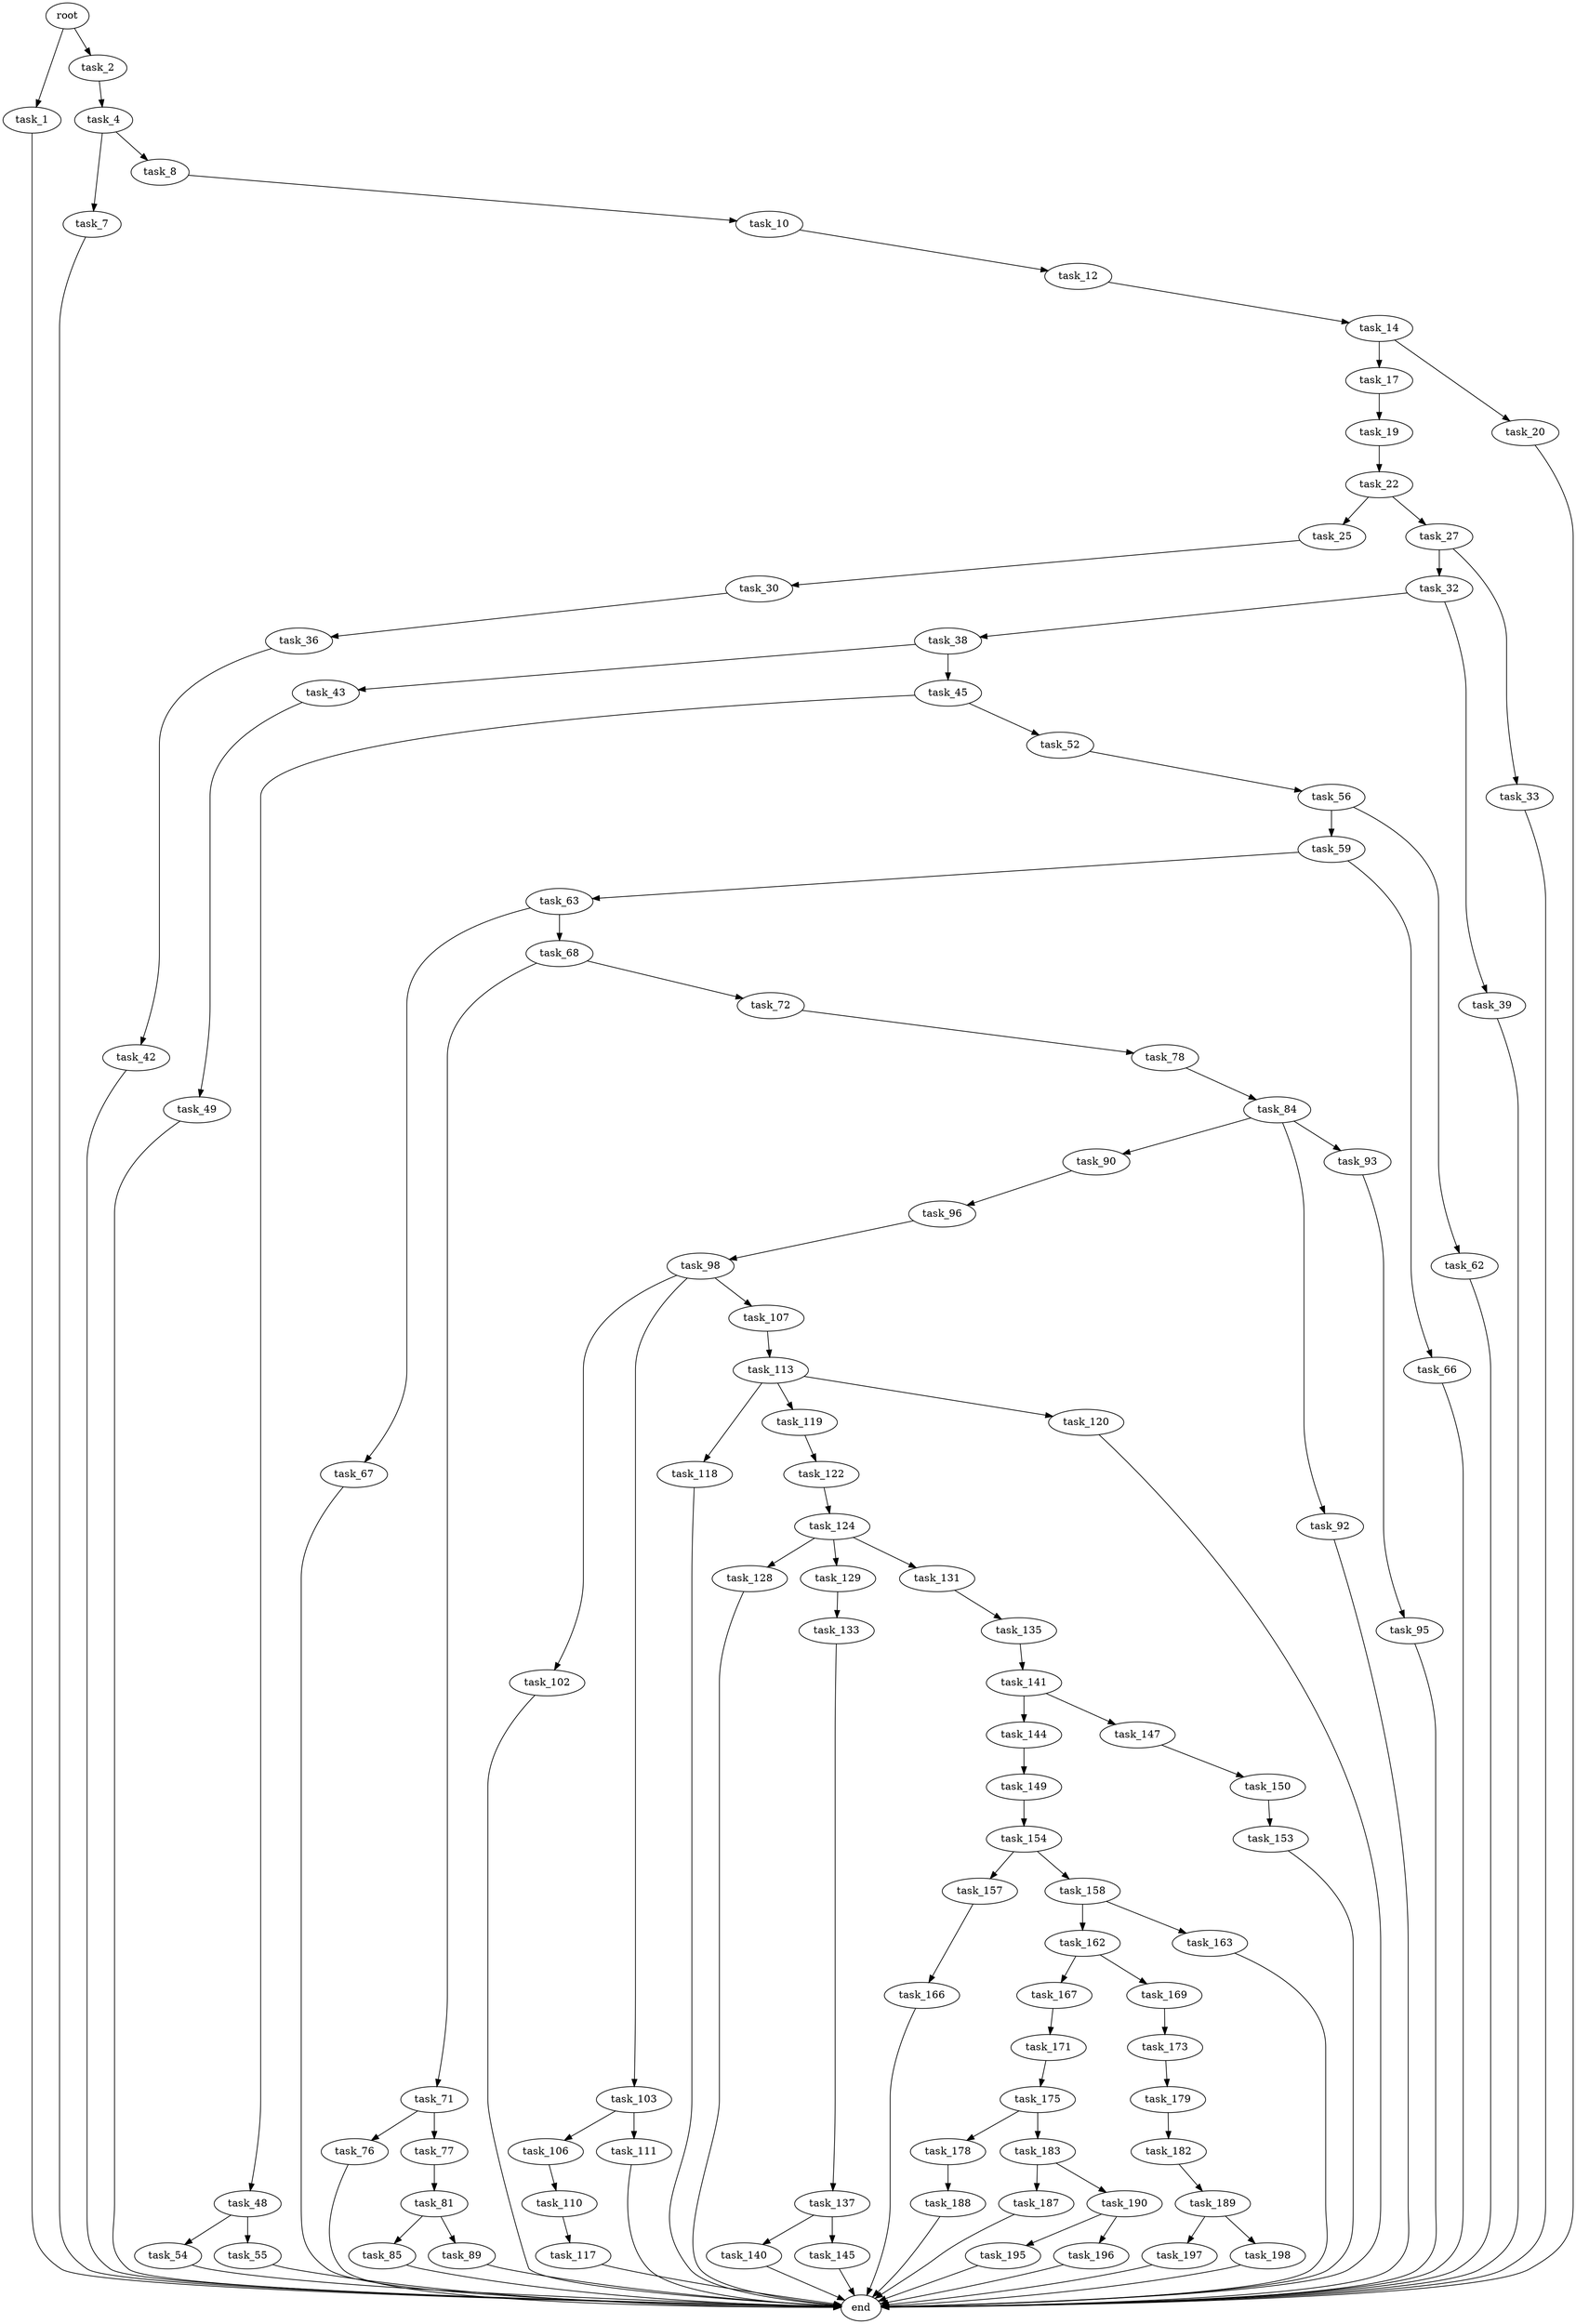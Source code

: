 digraph G {
  root [size="0.000000"];
  task_1 [size="8589934592.000000"];
  task_2 [size="1311523624562.000000"];
  task_4 [size="68719476736.000000"];
  task_7 [size="1073741824000.000000"];
  task_8 [size="6025141626.000000"];
  task_10 [size="28991029248.000000"];
  task_12 [size="231928233984.000000"];
  task_14 [size="34563747995.000000"];
  task_17 [size="294422243339.000000"];
  task_19 [size="650436387727.000000"];
  task_20 [size="922826964.000000"];
  task_22 [size="68719476736.000000"];
  task_25 [size="62807017397.000000"];
  task_27 [size="167705491776.000000"];
  task_30 [size="8589934592.000000"];
  task_32 [size="1922499111.000000"];
  task_33 [size="231928233984.000000"];
  task_36 [size="379162299763.000000"];
  task_38 [size="20809391907.000000"];
  task_39 [size="368293445632.000000"];
  task_42 [size="478258447183.000000"];
  task_43 [size="6510543473.000000"];
  task_45 [size="1075662613.000000"];
  task_48 [size="8364528240.000000"];
  task_49 [size="920958446005.000000"];
  task_52 [size="12524207217.000000"];
  task_54 [size="8589934592.000000"];
  task_55 [size="8589934592.000000"];
  task_56 [size="15852209089.000000"];
  task_59 [size="1073741824000.000000"];
  task_62 [size="2218686465.000000"];
  task_63 [size="237429519853.000000"];
  task_66 [size="134217728000.000000"];
  task_67 [size="868890143.000000"];
  task_68 [size="549755813888.000000"];
  task_71 [size="105012803743.000000"];
  task_72 [size="17340972284.000000"];
  task_76 [size="12720574458.000000"];
  task_77 [size="129480428757.000000"];
  task_78 [size="6059811241.000000"];
  task_81 [size="6410920761.000000"];
  task_84 [size="25258838568.000000"];
  task_85 [size="8589934592.000000"];
  task_89 [size="392706205348.000000"];
  task_90 [size="1073741824000.000000"];
  task_92 [size="104401590979.000000"];
  task_93 [size="163503483715.000000"];
  task_95 [size="636245655439.000000"];
  task_96 [size="8589934592.000000"];
  task_98 [size="148435288169.000000"];
  task_102 [size="549755813888.000000"];
  task_103 [size="9294179561.000000"];
  task_106 [size="263945316069.000000"];
  task_107 [size="68719476736.000000"];
  task_110 [size="922780377.000000"];
  task_111 [size="549755813888.000000"];
  task_113 [size="134217728000.000000"];
  task_117 [size="1073741824000.000000"];
  task_118 [size="4374665423.000000"];
  task_119 [size="68719476736.000000"];
  task_120 [size="16833644356.000000"];
  task_122 [size="29140080773.000000"];
  task_124 [size="801658573173.000000"];
  task_128 [size="451525105360.000000"];
  task_129 [size="940396098.000000"];
  task_131 [size="1882682237.000000"];
  task_133 [size="28991029248.000000"];
  task_135 [size="158006827342.000000"];
  task_137 [size="177607351349.000000"];
  task_140 [size="343958808469.000000"];
  task_141 [size="1073741824000.000000"];
  task_144 [size="1146623307.000000"];
  task_145 [size="20118174502.000000"];
  task_147 [size="8589934592.000000"];
  task_149 [size="21117043464.000000"];
  task_150 [size="262153575083.000000"];
  task_153 [size="212868465361.000000"];
  task_154 [size="191758948700.000000"];
  task_157 [size="337925324285.000000"];
  task_158 [size="33279256750.000000"];
  task_162 [size="38233005001.000000"];
  task_163 [size="8589934592.000000"];
  task_166 [size="231928233984.000000"];
  task_167 [size="1073741824000.000000"];
  task_169 [size="326553707833.000000"];
  task_171 [size="3408210567.000000"];
  task_173 [size="160127450121.000000"];
  task_175 [size="30702495809.000000"];
  task_178 [size="231928233984.000000"];
  task_179 [size="134217728000.000000"];
  task_182 [size="549755813888.000000"];
  task_183 [size="1073741824000.000000"];
  task_187 [size="134217728000.000000"];
  task_188 [size="368293445632.000000"];
  task_189 [size="9962406366.000000"];
  task_190 [size="12190221488.000000"];
  task_195 [size="134567256821.000000"];
  task_196 [size="8589934592.000000"];
  task_197 [size="1489215027.000000"];
  task_198 [size="15987978515.000000"];
  end [size="0.000000"];

  root -> task_1 [size="1.000000"];
  root -> task_2 [size="1.000000"];
  task_1 -> end [size="1.000000"];
  task_2 -> task_4 [size="838860800.000000"];
  task_4 -> task_7 [size="134217728.000000"];
  task_4 -> task_8 [size="134217728.000000"];
  task_7 -> end [size="1.000000"];
  task_8 -> task_10 [size="301989888.000000"];
  task_10 -> task_12 [size="75497472.000000"];
  task_12 -> task_14 [size="301989888.000000"];
  task_14 -> task_17 [size="679477248.000000"];
  task_14 -> task_20 [size="679477248.000000"];
  task_17 -> task_19 [size="679477248.000000"];
  task_19 -> task_22 [size="536870912.000000"];
  task_20 -> end [size="1.000000"];
  task_22 -> task_25 [size="134217728.000000"];
  task_22 -> task_27 [size="134217728.000000"];
  task_25 -> task_30 [size="134217728.000000"];
  task_27 -> task_32 [size="679477248.000000"];
  task_27 -> task_33 [size="679477248.000000"];
  task_30 -> task_36 [size="33554432.000000"];
  task_32 -> task_38 [size="209715200.000000"];
  task_32 -> task_39 [size="209715200.000000"];
  task_33 -> end [size="1.000000"];
  task_36 -> task_42 [size="838860800.000000"];
  task_38 -> task_43 [size="33554432.000000"];
  task_38 -> task_45 [size="33554432.000000"];
  task_39 -> end [size="1.000000"];
  task_42 -> end [size="1.000000"];
  task_43 -> task_49 [size="301989888.000000"];
  task_45 -> task_48 [size="33554432.000000"];
  task_45 -> task_52 [size="33554432.000000"];
  task_48 -> task_54 [size="411041792.000000"];
  task_48 -> task_55 [size="411041792.000000"];
  task_49 -> end [size="1.000000"];
  task_52 -> task_56 [size="411041792.000000"];
  task_54 -> end [size="1.000000"];
  task_55 -> end [size="1.000000"];
  task_56 -> task_59 [size="536870912.000000"];
  task_56 -> task_62 [size="536870912.000000"];
  task_59 -> task_63 [size="838860800.000000"];
  task_59 -> task_66 [size="838860800.000000"];
  task_62 -> end [size="1.000000"];
  task_63 -> task_67 [size="411041792.000000"];
  task_63 -> task_68 [size="411041792.000000"];
  task_66 -> end [size="1.000000"];
  task_67 -> end [size="1.000000"];
  task_68 -> task_71 [size="536870912.000000"];
  task_68 -> task_72 [size="536870912.000000"];
  task_71 -> task_76 [size="75497472.000000"];
  task_71 -> task_77 [size="75497472.000000"];
  task_72 -> task_78 [size="301989888.000000"];
  task_76 -> end [size="1.000000"];
  task_77 -> task_81 [size="209715200.000000"];
  task_78 -> task_84 [size="33554432.000000"];
  task_81 -> task_85 [size="301989888.000000"];
  task_81 -> task_89 [size="301989888.000000"];
  task_84 -> task_90 [size="679477248.000000"];
  task_84 -> task_92 [size="679477248.000000"];
  task_84 -> task_93 [size="679477248.000000"];
  task_85 -> end [size="1.000000"];
  task_89 -> end [size="1.000000"];
  task_90 -> task_96 [size="838860800.000000"];
  task_92 -> end [size="1.000000"];
  task_93 -> task_95 [size="679477248.000000"];
  task_95 -> end [size="1.000000"];
  task_96 -> task_98 [size="33554432.000000"];
  task_98 -> task_102 [size="411041792.000000"];
  task_98 -> task_103 [size="411041792.000000"];
  task_98 -> task_107 [size="411041792.000000"];
  task_102 -> end [size="1.000000"];
  task_103 -> task_106 [size="536870912.000000"];
  task_103 -> task_111 [size="536870912.000000"];
  task_106 -> task_110 [size="679477248.000000"];
  task_107 -> task_113 [size="134217728.000000"];
  task_110 -> task_117 [size="33554432.000000"];
  task_111 -> end [size="1.000000"];
  task_113 -> task_118 [size="209715200.000000"];
  task_113 -> task_119 [size="209715200.000000"];
  task_113 -> task_120 [size="209715200.000000"];
  task_117 -> end [size="1.000000"];
  task_118 -> end [size="1.000000"];
  task_119 -> task_122 [size="134217728.000000"];
  task_120 -> end [size="1.000000"];
  task_122 -> task_124 [size="33554432.000000"];
  task_124 -> task_128 [size="679477248.000000"];
  task_124 -> task_129 [size="679477248.000000"];
  task_124 -> task_131 [size="679477248.000000"];
  task_128 -> end [size="1.000000"];
  task_129 -> task_133 [size="33554432.000000"];
  task_131 -> task_135 [size="209715200.000000"];
  task_133 -> task_137 [size="75497472.000000"];
  task_135 -> task_141 [size="134217728.000000"];
  task_137 -> task_140 [size="301989888.000000"];
  task_137 -> task_145 [size="301989888.000000"];
  task_140 -> end [size="1.000000"];
  task_141 -> task_144 [size="838860800.000000"];
  task_141 -> task_147 [size="838860800.000000"];
  task_144 -> task_149 [size="33554432.000000"];
  task_145 -> end [size="1.000000"];
  task_147 -> task_150 [size="33554432.000000"];
  task_149 -> task_154 [size="679477248.000000"];
  task_150 -> task_153 [size="209715200.000000"];
  task_153 -> end [size="1.000000"];
  task_154 -> task_157 [size="134217728.000000"];
  task_154 -> task_158 [size="134217728.000000"];
  task_157 -> task_166 [size="301989888.000000"];
  task_158 -> task_162 [size="679477248.000000"];
  task_158 -> task_163 [size="679477248.000000"];
  task_162 -> task_167 [size="679477248.000000"];
  task_162 -> task_169 [size="679477248.000000"];
  task_163 -> end [size="1.000000"];
  task_166 -> end [size="1.000000"];
  task_167 -> task_171 [size="838860800.000000"];
  task_169 -> task_173 [size="536870912.000000"];
  task_171 -> task_175 [size="75497472.000000"];
  task_173 -> task_179 [size="134217728.000000"];
  task_175 -> task_178 [size="134217728.000000"];
  task_175 -> task_183 [size="134217728.000000"];
  task_178 -> task_188 [size="301989888.000000"];
  task_179 -> task_182 [size="209715200.000000"];
  task_182 -> task_189 [size="536870912.000000"];
  task_183 -> task_187 [size="838860800.000000"];
  task_183 -> task_190 [size="838860800.000000"];
  task_187 -> end [size="1.000000"];
  task_188 -> end [size="1.000000"];
  task_189 -> task_197 [size="209715200.000000"];
  task_189 -> task_198 [size="209715200.000000"];
  task_190 -> task_195 [size="838860800.000000"];
  task_190 -> task_196 [size="838860800.000000"];
  task_195 -> end [size="1.000000"];
  task_196 -> end [size="1.000000"];
  task_197 -> end [size="1.000000"];
  task_198 -> end [size="1.000000"];
}
